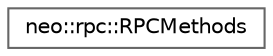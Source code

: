 digraph "Graphical Class Hierarchy"
{
 // LATEX_PDF_SIZE
  bgcolor="transparent";
  edge [fontname=Helvetica,fontsize=10,labelfontname=Helvetica,labelfontsize=10];
  node [fontname=Helvetica,fontsize=10,shape=box,height=0.2,width=0.4];
  rankdir="LR";
  Node0 [id="Node000000",label="neo::rpc::RPCMethods",height=0.2,width=0.4,color="grey40", fillcolor="white", style="filled",URL="$classneo_1_1rpc_1_1_r_p_c_methods.html",tooltip="Provides RPC methods."];
}
